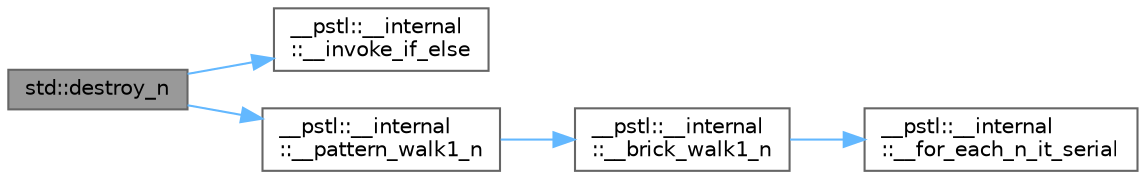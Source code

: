 digraph "std::destroy_n"
{
 // LATEX_PDF_SIZE
  bgcolor="transparent";
  edge [fontname=Helvetica,fontsize=10,labelfontname=Helvetica,labelfontsize=10];
  node [fontname=Helvetica,fontsize=10,shape=box,height=0.2,width=0.4];
  rankdir="LR";
  Node1 [id="Node000001",label="std::destroy_n",height=0.2,width=0.4,color="gray40", fillcolor="grey60", style="filled", fontcolor="black",tooltip=" "];
  Node1 -> Node2 [id="edge9_Node000001_Node000002",color="steelblue1",style="solid",tooltip=" "];
  Node2 [id="Node000002",label="__pstl::__internal\l::__invoke_if_else",height=0.2,width=0.4,color="grey40", fillcolor="white", style="filled",URL="$namespace____pstl_1_1____internal.html#a15436428a09d1f47fcfdebbebd4a19d6",tooltip=" "];
  Node1 -> Node3 [id="edge10_Node000001_Node000003",color="steelblue1",style="solid",tooltip=" "];
  Node3 [id="Node000003",label="__pstl::__internal\l::__pattern_walk1_n",height=0.2,width=0.4,color="grey40", fillcolor="white", style="filled",URL="$namespace____pstl_1_1____internal.html#a11dfb059348e8a4ad07857209d99bc87",tooltip=" "];
  Node3 -> Node4 [id="edge11_Node000003_Node000004",color="steelblue1",style="solid",tooltip=" "];
  Node4 [id="Node000004",label="__pstl::__internal\l::__brick_walk1_n",height=0.2,width=0.4,color="grey40", fillcolor="white", style="filled",URL="$namespace____pstl_1_1____internal.html#a7795b3eeca3e008e29421b018b374348",tooltip=" "];
  Node4 -> Node5 [id="edge12_Node000004_Node000005",color="steelblue1",style="solid",tooltip=" "];
  Node5 [id="Node000005",label="__pstl::__internal\l::__for_each_n_it_serial",height=0.2,width=0.4,color="grey40", fillcolor="white", style="filled",URL="$namespace____pstl_1_1____internal.html#a762eb8ef259f810b138bc5db0bb710a5",tooltip=" "];
}
